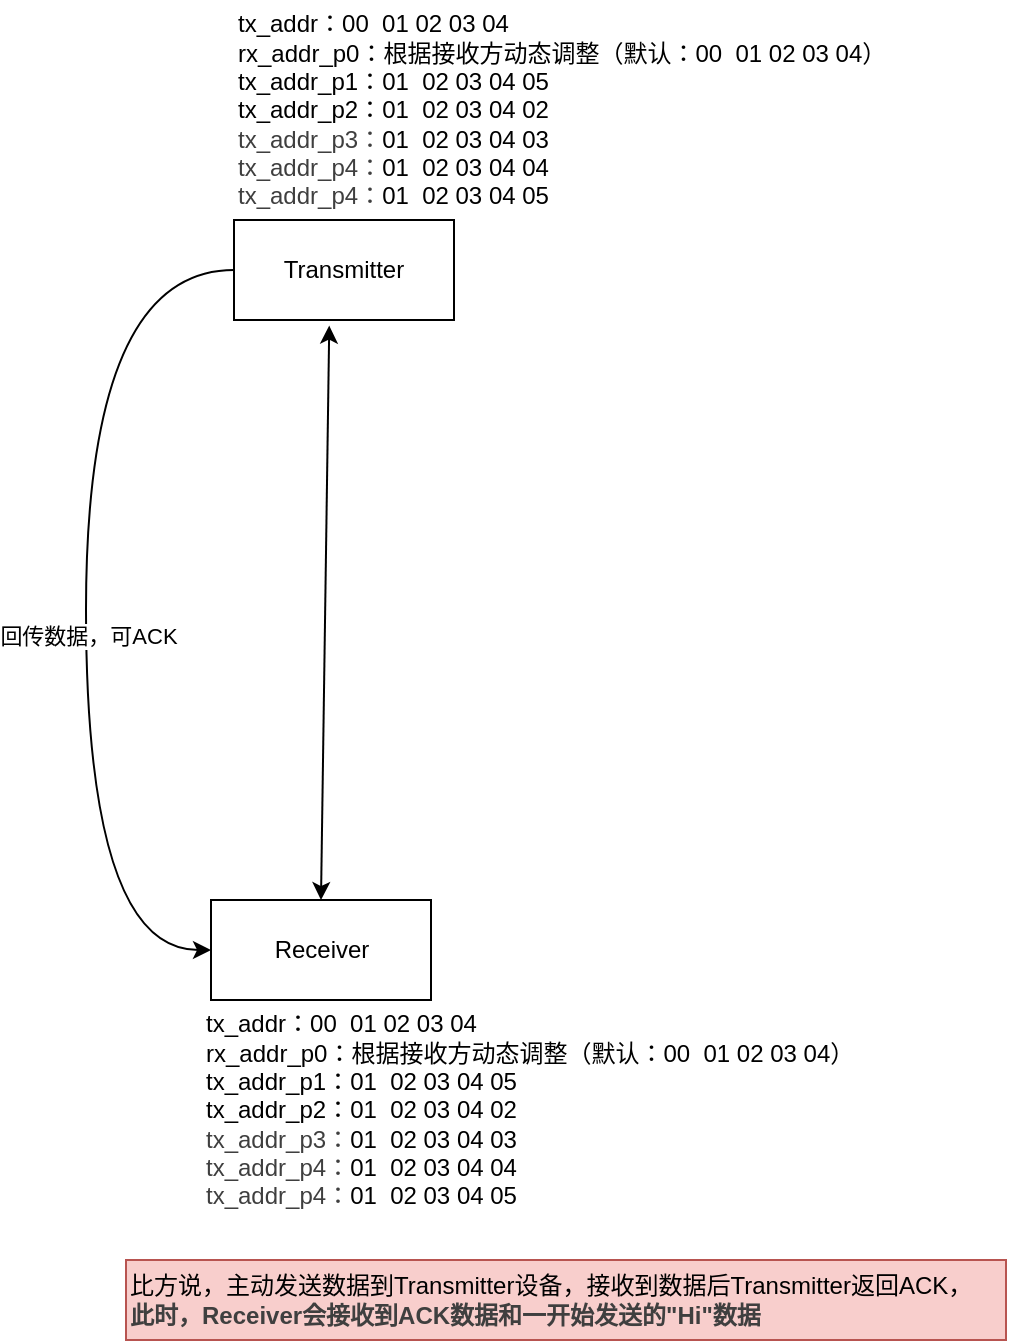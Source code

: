 <mxfile>
    <diagram id="oQSVO85qt6wngumRS3t9" name="第 1 页">
        <mxGraphModel dx="1386" dy="779" grid="1" gridSize="10" guides="1" tooltips="1" connect="1" arrows="1" fold="1" page="1" pageScale="1" pageWidth="827" pageHeight="1169" math="0" shadow="0">
            <root>
                <mxCell id="0"/>
                <mxCell id="1" parent="0"/>
                <mxCell id="16" style="edgeStyle=orthogonalEdgeStyle;curved=1;html=1;exitX=0;exitY=0.5;exitDx=0;exitDy=0;entryX=0;entryY=0.5;entryDx=0;entryDy=0;elbow=vertical;" parent="1" source="2" target="4" edge="1">
                    <mxGeometry relative="1" as="geometry">
                        <Array as="points">
                            <mxPoint x="230" y="165"/>
                            <mxPoint x="230" y="505"/>
                        </Array>
                    </mxGeometry>
                </mxCell>
                <mxCell id="19" value="回传数据，可ACK" style="edgeLabel;html=1;align=center;verticalAlign=middle;resizable=0;points=[];" parent="16" vertex="1" connectable="0">
                    <mxGeometry x="0.077" y="1" relative="1" as="geometry">
                        <mxPoint as="offset"/>
                    </mxGeometry>
                </mxCell>
                <mxCell id="2" value="Transmitter" style="rounded=0;whiteSpace=wrap;html=1;" parent="1" vertex="1">
                    <mxGeometry x="304" y="140" width="110" height="50" as="geometry"/>
                </mxCell>
                <mxCell id="4" value="Receiver" style="rounded=0;whiteSpace=wrap;html=1;" parent="1" vertex="1">
                    <mxGeometry x="292.5" y="480" width="110" height="50" as="geometry"/>
                </mxCell>
                <mxCell id="24" value="tx_addr：00&amp;nbsp; 01 02 03 04&lt;br&gt;rx_addr_p0：根据接收方动态调整&lt;span style=&quot;color: rgb(0, 0, 0);&quot;&gt;（默认：&lt;span style=&quot;color: rgb(0, 0, 0);&quot;&gt;00&amp;nbsp; 01 02 03 04&lt;/span&gt;）&lt;/span&gt;&lt;div&gt;tx_addr_p1：&lt;span style=&quot;color: rgb(0, 0, 0); background-color: transparent;&quot;&gt;01&amp;nbsp; 02 03 04 05&lt;/span&gt;&lt;/div&gt;&lt;div&gt;tx_addr_p2：&lt;span style=&quot;color: rgb(0, 0, 0); background-color: transparent;&quot;&gt;01&amp;nbsp; 02 03 04 02&lt;/span&gt;&lt;/div&gt;&lt;div&gt;&lt;span style=&quot;color: rgb(63, 63, 63);&quot;&gt;tx_addr_p3：&lt;/span&gt;&lt;span style=&quot;color: rgb(0, 0, 0); background-color: transparent;&quot;&gt;01&amp;nbsp; 02 03 04 03&lt;/span&gt;&lt;/div&gt;&lt;div&gt;&lt;span style=&quot;color: rgb(0, 0, 0); scrollbar-color: rgb(226, 226, 226) rgb(251, 251, 251); background-color: transparent;&quot;&gt;&lt;span style=&quot;color: rgb(63, 63, 63);&quot;&gt;tx_addr_p4：&lt;/span&gt;&lt;/span&gt;&lt;span style=&quot;color: rgb(0, 0, 0); background-color: transparent;&quot;&gt;01&amp;nbsp; 02 03 04 04&lt;/span&gt;&lt;/div&gt;&lt;div&gt;&lt;span style=&quot;color: rgb(0, 0, 0); background-color: transparent;&quot;&gt;&lt;span style=&quot;scrollbar-color: rgb(226, 226, 226) rgb(251, 251, 251); background-color: transparent; color: rgb(0, 0, 0);&quot;&gt;&lt;span style=&quot;scrollbar-color: rgb(226, 226, 226) rgb(251, 251, 251); color: rgb(63, 63, 63);&quot;&gt;tx_addr_p4：&lt;/span&gt;&lt;/span&gt;&lt;span style=&quot;scrollbar-color: rgb(226, 226, 226) rgb(251, 251, 251); background-color: transparent; color: rgb(0, 0, 0);&quot;&gt;01&amp;nbsp; 02 03 04 05&lt;/span&gt;&lt;/span&gt;&lt;/div&gt;" style="text;html=1;align=left;verticalAlign=middle;resizable=0;points=[];autosize=1;strokeColor=none;fillColor=none;" parent="1" vertex="1">
                    <mxGeometry x="287.5" y="530" width="350" height="110" as="geometry"/>
                </mxCell>
                <mxCell id="25" value="" style="endArrow=classic;startArrow=classic;html=1;elbow=vertical;curved=1;exitX=0.5;exitY=0;exitDx=0;exitDy=0;entryX=0.433;entryY=1.056;entryDx=0;entryDy=0;entryPerimeter=0;" parent="1" source="4" target="2" edge="1">
                    <mxGeometry width="50" height="50" relative="1" as="geometry">
                        <mxPoint x="344.5" y="440" as="sourcePoint"/>
                        <mxPoint x="344.5" y="370" as="targetPoint"/>
                    </mxGeometry>
                </mxCell>
                <mxCell id="40" value="比方说，主动发送数据到Transmitter设备，接收到数据后Transmitter返回ACK，&lt;div&gt;&lt;div&gt;&lt;span style=&quot;background-color: transparent; color: rgb(63, 63, 63);&quot;&gt;&lt;b&gt;此时，Receiver会接收到ACK数据和一开始发送的&quot;Hi&quot;数据&lt;/b&gt;&lt;/span&gt;&lt;/div&gt;&lt;/div&gt;" style="text;html=1;align=left;verticalAlign=middle;resizable=0;points=[];autosize=1;strokeColor=#b85450;fillColor=#f8cecc;" parent="1" vertex="1">
                    <mxGeometry x="250" y="660" width="440" height="40" as="geometry"/>
                </mxCell>
                <mxCell id="41" value="tx_addr：00&amp;nbsp; 01 02 03 04&lt;br&gt;rx_addr_p0：根据接收方动态调整&lt;span style=&quot;color: rgb(0, 0, 0);&quot;&gt;（默认：&lt;span style=&quot;color: rgb(0, 0, 0);&quot;&gt;00&amp;nbsp; 01 02 03 04&lt;/span&gt;）&lt;/span&gt;&lt;div&gt;tx_addr_p1：&lt;span style=&quot;color: rgb(0, 0, 0); background-color: transparent;&quot;&gt;01&amp;nbsp; 02 03 04 05&lt;/span&gt;&lt;/div&gt;&lt;div&gt;tx_addr_p2：&lt;span style=&quot;color: rgb(0, 0, 0); background-color: transparent;&quot;&gt;01&amp;nbsp; 02 03 04 02&lt;/span&gt;&lt;/div&gt;&lt;div&gt;&lt;span style=&quot;color: rgb(63, 63, 63);&quot;&gt;tx_addr_p3：&lt;/span&gt;&lt;span style=&quot;color: rgb(0, 0, 0); background-color: transparent;&quot;&gt;01&amp;nbsp; 02 03 04 03&lt;/span&gt;&lt;/div&gt;&lt;div&gt;&lt;span style=&quot;color: rgb(0, 0, 0); scrollbar-color: rgb(226, 226, 226) rgb(251, 251, 251); background-color: transparent;&quot;&gt;&lt;span style=&quot;color: rgb(63, 63, 63);&quot;&gt;tx_addr_p4：&lt;/span&gt;&lt;/span&gt;&lt;span style=&quot;color: rgb(0, 0, 0); background-color: transparent;&quot;&gt;01&amp;nbsp; 02 03 04 04&lt;/span&gt;&lt;/div&gt;&lt;div&gt;&lt;span style=&quot;color: rgb(0, 0, 0); background-color: transparent;&quot;&gt;&lt;span style=&quot;scrollbar-color: rgb(226, 226, 226) rgb(251, 251, 251); background-color: transparent; color: rgb(0, 0, 0);&quot;&gt;&lt;span style=&quot;scrollbar-color: rgb(226, 226, 226) rgb(251, 251, 251); color: rgb(63, 63, 63);&quot;&gt;tx_addr_p4：&lt;/span&gt;&lt;/span&gt;&lt;span style=&quot;scrollbar-color: rgb(226, 226, 226) rgb(251, 251, 251); background-color: transparent; color: rgb(0, 0, 0);&quot;&gt;01&amp;nbsp; 02 03 04 05&lt;/span&gt;&lt;/span&gt;&lt;/div&gt;" style="text;html=1;align=left;verticalAlign=middle;resizable=0;points=[];autosize=1;strokeColor=none;fillColor=none;" vertex="1" parent="1">
                    <mxGeometry x="304" y="30" width="350" height="110" as="geometry"/>
                </mxCell>
            </root>
        </mxGraphModel>
    </diagram>
</mxfile>